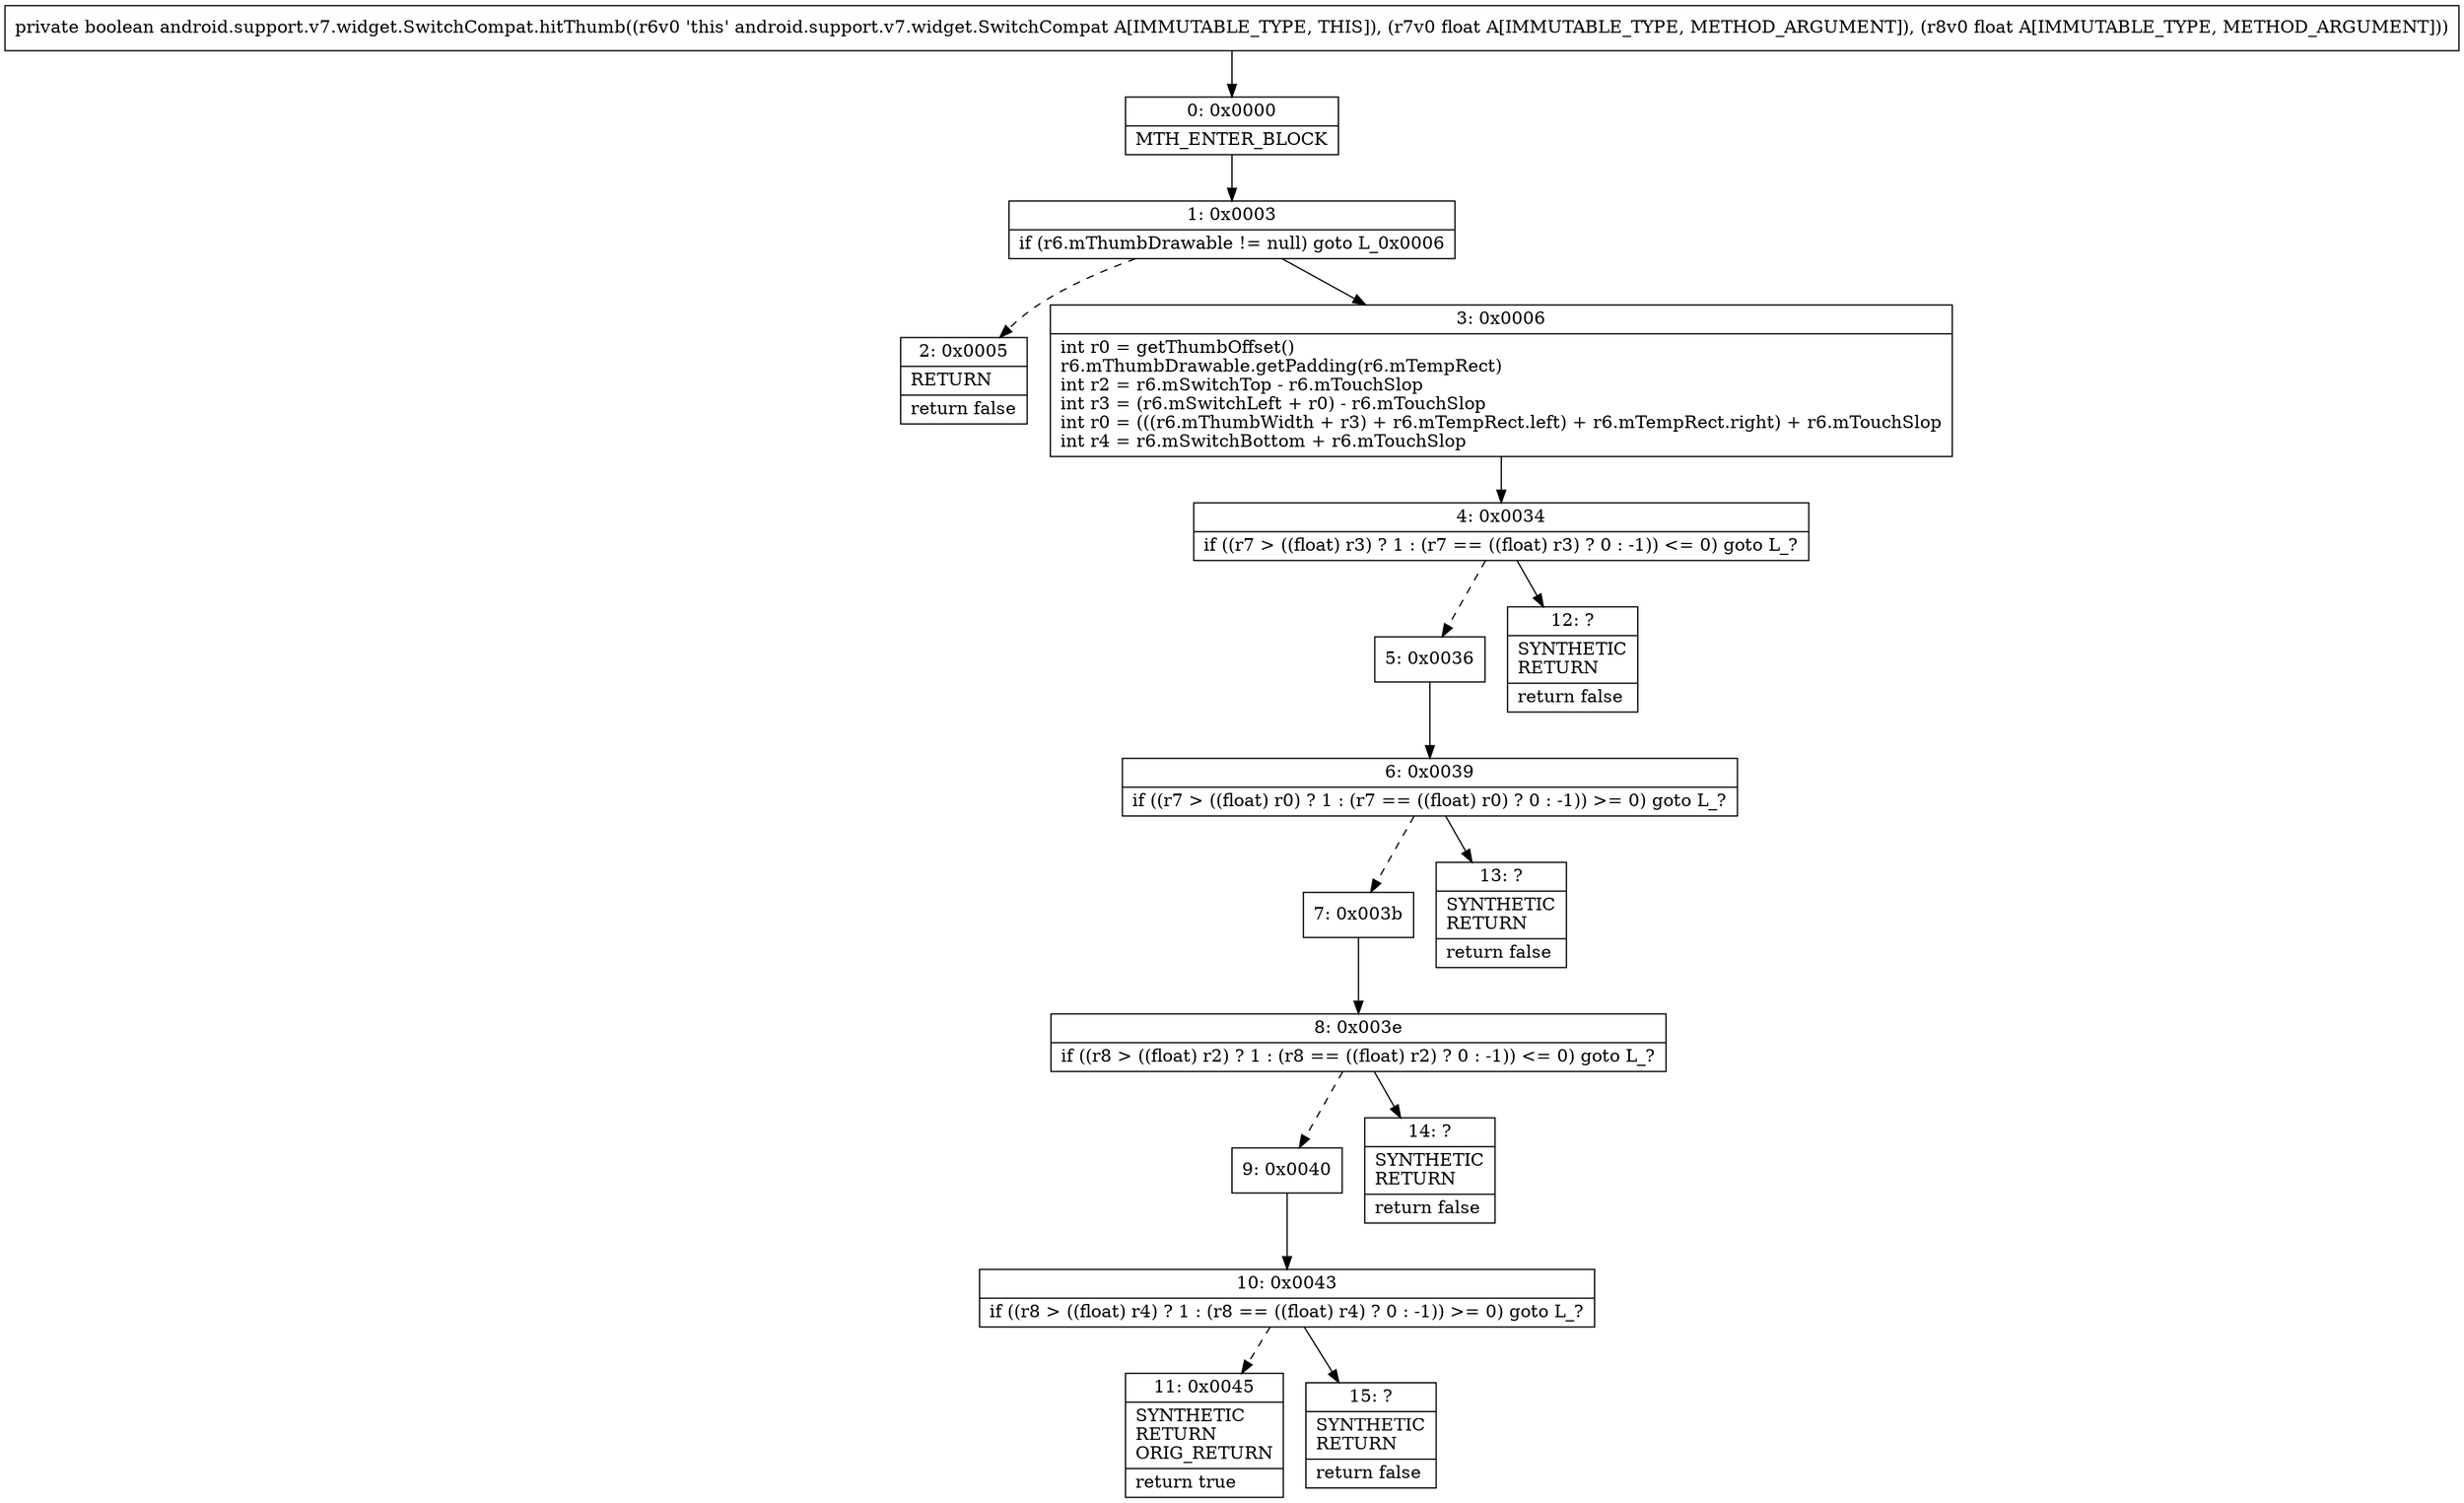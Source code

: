 digraph "CFG forandroid.support.v7.widget.SwitchCompat.hitThumb(FF)Z" {
Node_0 [shape=record,label="{0\:\ 0x0000|MTH_ENTER_BLOCK\l}"];
Node_1 [shape=record,label="{1\:\ 0x0003|if (r6.mThumbDrawable != null) goto L_0x0006\l}"];
Node_2 [shape=record,label="{2\:\ 0x0005|RETURN\l|return false\l}"];
Node_3 [shape=record,label="{3\:\ 0x0006|int r0 = getThumbOffset()\lr6.mThumbDrawable.getPadding(r6.mTempRect)\lint r2 = r6.mSwitchTop \- r6.mTouchSlop\lint r3 = (r6.mSwitchLeft + r0) \- r6.mTouchSlop\lint r0 = (((r6.mThumbWidth + r3) + r6.mTempRect.left) + r6.mTempRect.right) + r6.mTouchSlop\lint r4 = r6.mSwitchBottom + r6.mTouchSlop\l}"];
Node_4 [shape=record,label="{4\:\ 0x0034|if ((r7 \> ((float) r3) ? 1 : (r7 == ((float) r3) ? 0 : \-1)) \<= 0) goto L_?\l}"];
Node_5 [shape=record,label="{5\:\ 0x0036}"];
Node_6 [shape=record,label="{6\:\ 0x0039|if ((r7 \> ((float) r0) ? 1 : (r7 == ((float) r0) ? 0 : \-1)) \>= 0) goto L_?\l}"];
Node_7 [shape=record,label="{7\:\ 0x003b}"];
Node_8 [shape=record,label="{8\:\ 0x003e|if ((r8 \> ((float) r2) ? 1 : (r8 == ((float) r2) ? 0 : \-1)) \<= 0) goto L_?\l}"];
Node_9 [shape=record,label="{9\:\ 0x0040}"];
Node_10 [shape=record,label="{10\:\ 0x0043|if ((r8 \> ((float) r4) ? 1 : (r8 == ((float) r4) ? 0 : \-1)) \>= 0) goto L_?\l}"];
Node_11 [shape=record,label="{11\:\ 0x0045|SYNTHETIC\lRETURN\lORIG_RETURN\l|return true\l}"];
Node_12 [shape=record,label="{12\:\ ?|SYNTHETIC\lRETURN\l|return false\l}"];
Node_13 [shape=record,label="{13\:\ ?|SYNTHETIC\lRETURN\l|return false\l}"];
Node_14 [shape=record,label="{14\:\ ?|SYNTHETIC\lRETURN\l|return false\l}"];
Node_15 [shape=record,label="{15\:\ ?|SYNTHETIC\lRETURN\l|return false\l}"];
MethodNode[shape=record,label="{private boolean android.support.v7.widget.SwitchCompat.hitThumb((r6v0 'this' android.support.v7.widget.SwitchCompat A[IMMUTABLE_TYPE, THIS]), (r7v0 float A[IMMUTABLE_TYPE, METHOD_ARGUMENT]), (r8v0 float A[IMMUTABLE_TYPE, METHOD_ARGUMENT])) }"];
MethodNode -> Node_0;
Node_0 -> Node_1;
Node_1 -> Node_2[style=dashed];
Node_1 -> Node_3;
Node_3 -> Node_4;
Node_4 -> Node_5[style=dashed];
Node_4 -> Node_12;
Node_5 -> Node_6;
Node_6 -> Node_7[style=dashed];
Node_6 -> Node_13;
Node_7 -> Node_8;
Node_8 -> Node_9[style=dashed];
Node_8 -> Node_14;
Node_9 -> Node_10;
Node_10 -> Node_11[style=dashed];
Node_10 -> Node_15;
}

